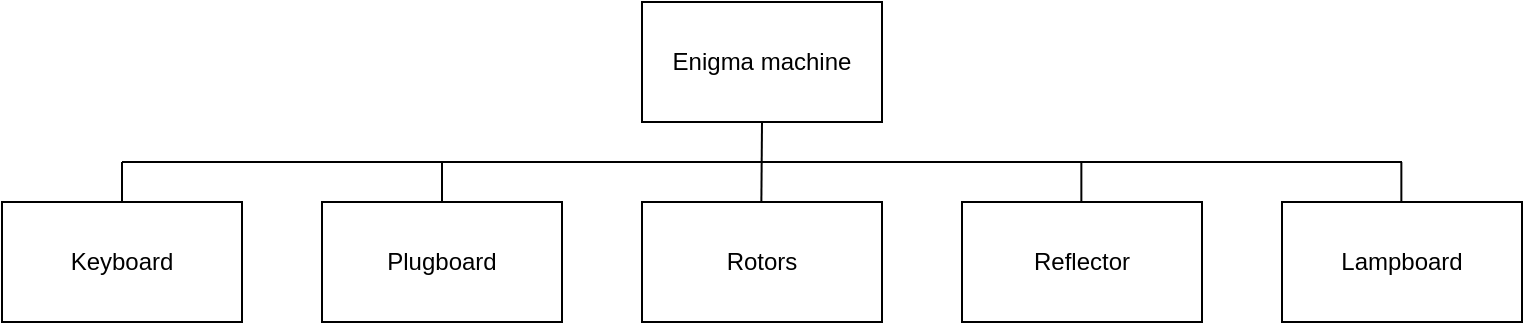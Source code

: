 <mxfile version="16.5.3" type="github">
  <diagram id="IZokSG7Yw7mGTDMLNOXQ" name="Page-1">
    <mxGraphModel dx="345" dy="203" grid="1" gridSize="10" guides="1" tooltips="1" connect="1" arrows="1" fold="1" page="1" pageScale="1" pageWidth="827" pageHeight="1169" math="0" shadow="0">
      <root>
        <mxCell id="0" />
        <mxCell id="1" parent="0" />
        <mxCell id="p_HESIMncqtlb5lp4NN8-1" value="Enigma machine" style="rounded=0;whiteSpace=wrap;html=1;" vertex="1" parent="1">
          <mxGeometry x="320" width="120" height="60" as="geometry" />
        </mxCell>
        <mxCell id="p_HESIMncqtlb5lp4NN8-2" value="Keyboard" style="rounded=0;whiteSpace=wrap;html=1;" vertex="1" parent="1">
          <mxGeometry y="100" width="120" height="60" as="geometry" />
        </mxCell>
        <mxCell id="p_HESIMncqtlb5lp4NN8-3" value="Plugboard" style="rounded=0;whiteSpace=wrap;html=1;" vertex="1" parent="1">
          <mxGeometry x="160" y="100" width="120" height="60" as="geometry" />
        </mxCell>
        <mxCell id="p_HESIMncqtlb5lp4NN8-4" value="Rotors" style="rounded=0;whiteSpace=wrap;html=1;" vertex="1" parent="1">
          <mxGeometry x="320" y="100" width="120" height="60" as="geometry" />
        </mxCell>
        <mxCell id="p_HESIMncqtlb5lp4NN8-5" value="Reflector" style="rounded=0;whiteSpace=wrap;html=1;" vertex="1" parent="1">
          <mxGeometry x="480" y="100" width="120" height="60" as="geometry" />
        </mxCell>
        <mxCell id="p_HESIMncqtlb5lp4NN8-6" value="Lampboard" style="rounded=0;whiteSpace=wrap;html=1;" vertex="1" parent="1">
          <mxGeometry x="640" y="100" width="120" height="60" as="geometry" />
        </mxCell>
        <mxCell id="p_HESIMncqtlb5lp4NN8-8" value="" style="endArrow=none;html=1;rounded=0;" edge="1" parent="1">
          <mxGeometry width="50" height="50" relative="1" as="geometry">
            <mxPoint x="60" y="80" as="sourcePoint" />
            <mxPoint x="700" y="80" as="targetPoint" />
          </mxGeometry>
        </mxCell>
        <mxCell id="p_HESIMncqtlb5lp4NN8-9" value="" style="endArrow=none;html=1;rounded=0;" edge="1" parent="1" source="p_HESIMncqtlb5lp4NN8-2">
          <mxGeometry width="50" height="50" relative="1" as="geometry">
            <mxPoint x="390" y="330" as="sourcePoint" />
            <mxPoint x="60" y="80" as="targetPoint" />
          </mxGeometry>
        </mxCell>
        <mxCell id="p_HESIMncqtlb5lp4NN8-10" value="" style="endArrow=none;html=1;rounded=0;" edge="1" parent="1">
          <mxGeometry width="50" height="50" relative="1" as="geometry">
            <mxPoint x="220" y="100" as="sourcePoint" />
            <mxPoint x="220" y="80" as="targetPoint" />
          </mxGeometry>
        </mxCell>
        <mxCell id="p_HESIMncqtlb5lp4NN8-11" value="" style="endArrow=none;html=1;rounded=0;entryX=0.5;entryY=1;entryDx=0;entryDy=0;" edge="1" parent="1" target="p_HESIMncqtlb5lp4NN8-1">
          <mxGeometry width="50" height="50" relative="1" as="geometry">
            <mxPoint x="379.68" y="100" as="sourcePoint" />
            <mxPoint x="379.68" y="80" as="targetPoint" />
          </mxGeometry>
        </mxCell>
        <mxCell id="p_HESIMncqtlb5lp4NN8-12" value="" style="endArrow=none;html=1;rounded=0;" edge="1" parent="1">
          <mxGeometry width="50" height="50" relative="1" as="geometry">
            <mxPoint x="539.68" y="100" as="sourcePoint" />
            <mxPoint x="539.68" y="80" as="targetPoint" />
          </mxGeometry>
        </mxCell>
        <mxCell id="p_HESIMncqtlb5lp4NN8-13" value="" style="endArrow=none;html=1;rounded=0;" edge="1" parent="1">
          <mxGeometry width="50" height="50" relative="1" as="geometry">
            <mxPoint x="699.68" y="100" as="sourcePoint" />
            <mxPoint x="699.68" y="80" as="targetPoint" />
          </mxGeometry>
        </mxCell>
      </root>
    </mxGraphModel>
  </diagram>
</mxfile>
